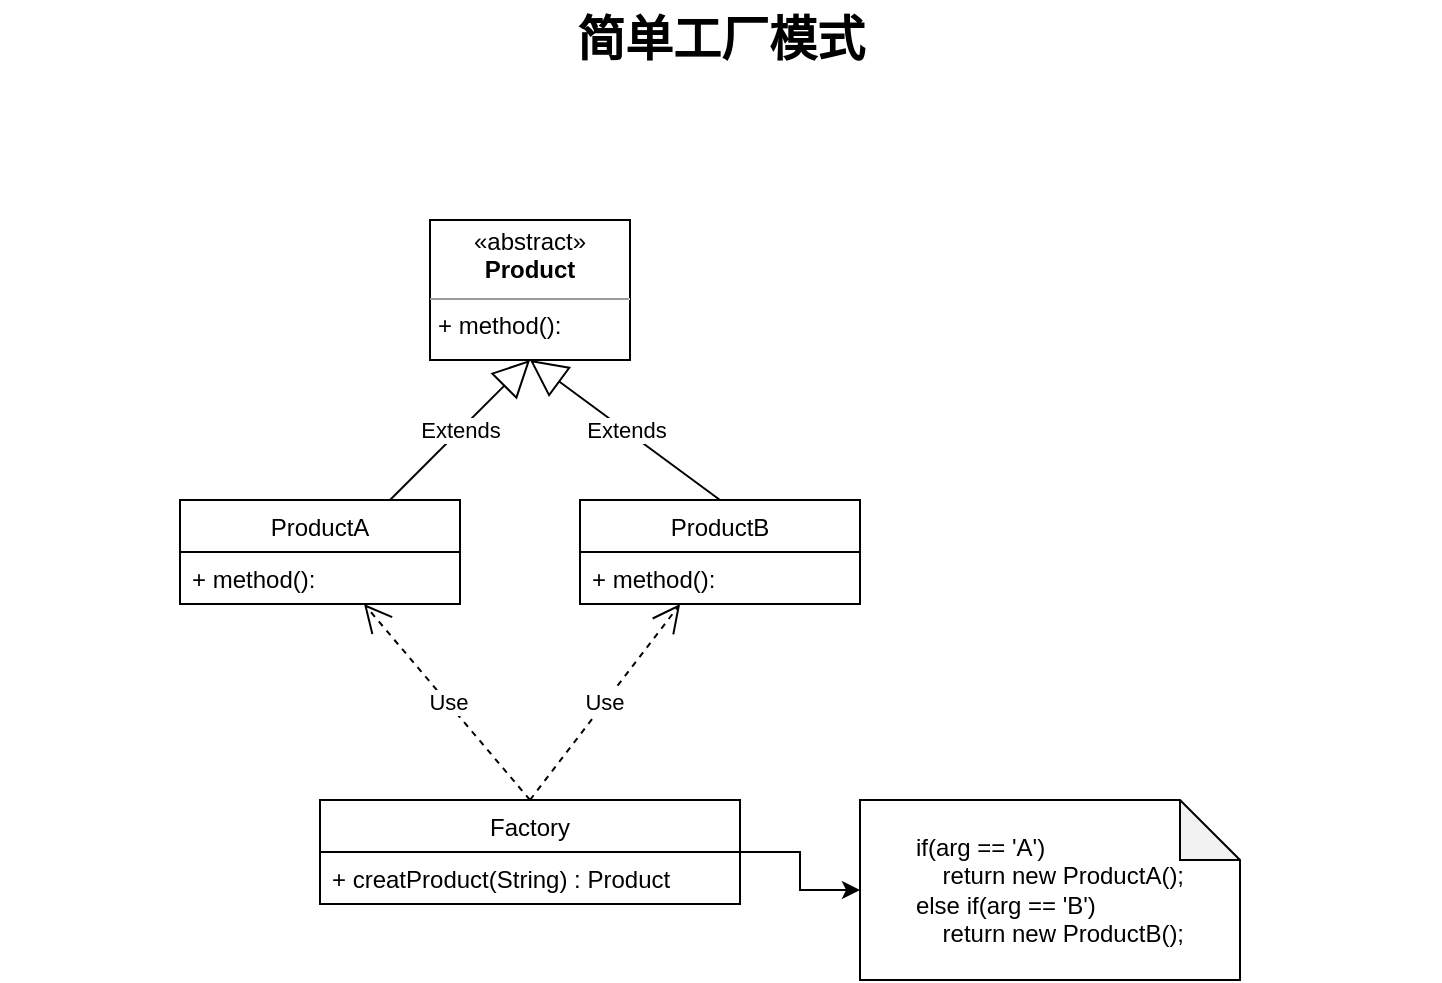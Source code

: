 <mxfile version="14.3.0" type="github">
  <diagram name="Page-1" id="929967ad-93f9-6ef4-fab6-5d389245f69c">
    <mxGraphModel dx="1564" dy="816" grid="1" gridSize="10" guides="1" tooltips="1" connect="1" arrows="1" fold="1" page="1" pageScale="1.5" pageWidth="583" pageHeight="827" background="none" math="0" shadow="0">
      <root>
        <mxCell id="0" style=";html=1;" />
        <mxCell id="1" style=";html=1;" parent="0" />
        <mxCell id="1672d66443f91eb5-23" value="简单工厂模式" style="text;strokeColor=none;fillColor=none;html=1;fontSize=24;fontStyle=1;verticalAlign=middle;align=center;" parent="1" vertex="1">
          <mxGeometry x="82" y="40" width="720" height="40" as="geometry" />
        </mxCell>
        <mxCell id="KMIrgqlSHhkhf6K1Kq1s-23" style="edgeStyle=orthogonalEdgeStyle;rounded=0;orthogonalLoop=1;jettySize=auto;html=1;entryX=0;entryY=0.5;entryDx=0;entryDy=0;entryPerimeter=0;" parent="1" source="KMIrgqlSHhkhf6K1Kq1s-1" target="KMIrgqlSHhkhf6K1Kq1s-13" edge="1">
          <mxGeometry relative="1" as="geometry" />
        </mxCell>
        <mxCell id="KMIrgqlSHhkhf6K1Kq1s-1" value="Factory" style="swimlane;fontStyle=0;childLayout=stackLayout;horizontal=1;startSize=26;fillColor=none;horizontalStack=0;resizeParent=1;resizeParentMax=0;resizeLast=0;collapsible=1;marginBottom=0;" parent="1" vertex="1">
          <mxGeometry x="242" y="440" width="210" height="52" as="geometry">
            <mxRectangle x="450" y="300" width="70" height="26" as="alternateBounds" />
          </mxGeometry>
        </mxCell>
        <mxCell id="KMIrgqlSHhkhf6K1Kq1s-2" value="+ creatProduct(String) : Product " style="text;strokeColor=none;fillColor=none;align=left;verticalAlign=top;spacingLeft=4;spacingRight=4;overflow=hidden;rotatable=0;points=[[0,0.5],[1,0.5]];portConstraint=eastwest;" parent="KMIrgqlSHhkhf6K1Kq1s-1" vertex="1">
          <mxGeometry y="26" width="210" height="26" as="geometry" />
        </mxCell>
        <mxCell id="KMIrgqlSHhkhf6K1Kq1s-6" value="&lt;p style=&quot;margin: 0px ; margin-top: 4px ; text-align: center&quot;&gt;«abstract»&lt;br&gt;&lt;b&gt;Product&lt;/b&gt;&lt;/p&gt;&lt;hr size=&quot;1&quot;&gt;&lt;p style=&quot;margin: 0px ; margin-left: 4px&quot;&gt;+ method():&amp;nbsp;&lt;/p&gt;" style="verticalAlign=top;align=left;overflow=fill;fontSize=12;fontFamily=Helvetica;html=1;" parent="1" vertex="1">
          <mxGeometry x="297" y="150" width="100" height="70" as="geometry" />
        </mxCell>
        <mxCell id="KMIrgqlSHhkhf6K1Kq1s-7" value="ProductA" style="swimlane;fontStyle=0;childLayout=stackLayout;horizontal=1;startSize=26;fillColor=none;horizontalStack=0;resizeParent=1;resizeParentMax=0;resizeLast=0;collapsible=1;marginBottom=0;" parent="1" vertex="1">
          <mxGeometry x="172" y="290" width="140" height="52" as="geometry" />
        </mxCell>
        <mxCell id="KMIrgqlSHhkhf6K1Kq1s-8" value="+ method():" style="text;strokeColor=none;fillColor=none;align=left;verticalAlign=top;spacingLeft=4;spacingRight=4;overflow=hidden;rotatable=0;points=[[0,0.5],[1,0.5]];portConstraint=eastwest;" parent="KMIrgqlSHhkhf6K1Kq1s-7" vertex="1">
          <mxGeometry y="26" width="140" height="26" as="geometry" />
        </mxCell>
        <mxCell id="KMIrgqlSHhkhf6K1Kq1s-11" value="ProductB" style="swimlane;fontStyle=0;childLayout=stackLayout;horizontal=1;startSize=26;fillColor=none;horizontalStack=0;resizeParent=1;resizeParentMax=0;resizeLast=0;collapsible=1;marginBottom=0;" parent="1" vertex="1">
          <mxGeometry x="372" y="290" width="140" height="52" as="geometry" />
        </mxCell>
        <mxCell id="KMIrgqlSHhkhf6K1Kq1s-12" value="+ method():" style="text;strokeColor=none;fillColor=none;align=left;verticalAlign=top;spacingLeft=4;spacingRight=4;overflow=hidden;rotatable=0;points=[[0,0.5],[1,0.5]];portConstraint=eastwest;" parent="KMIrgqlSHhkhf6K1Kq1s-11" vertex="1">
          <mxGeometry y="26" width="140" height="26" as="geometry" />
        </mxCell>
        <mxCell id="KMIrgqlSHhkhf6K1Kq1s-13" value="&lt;div style=&quot;text-align: left&quot;&gt;&lt;span&gt;if(arg == &#39;A&#39;)&lt;/span&gt;&lt;/div&gt;&lt;div style=&quot;text-align: left&quot;&gt;&lt;span&gt;&amp;nbsp; &amp;nbsp; return new ProductA();&lt;/span&gt;&lt;/div&gt;&lt;div style=&quot;text-align: left&quot;&gt;&lt;div&gt;else if(arg == &#39;B&#39;)&lt;/div&gt;&lt;div&gt;&amp;nbsp; &amp;nbsp; return new ProductB();&lt;/div&gt;&lt;/div&gt;" style="shape=note;whiteSpace=wrap;html=1;backgroundOutline=1;darkOpacity=0.05;" parent="1" vertex="1">
          <mxGeometry x="512" y="440" width="190" height="90" as="geometry" />
        </mxCell>
        <mxCell id="KMIrgqlSHhkhf6K1Kq1s-15" value="Extends" style="endArrow=block;endSize=16;endFill=0;html=1;entryX=0.5;entryY=1;entryDx=0;entryDy=0;exitX=0.75;exitY=0;exitDx=0;exitDy=0;" parent="1" source="KMIrgqlSHhkhf6K1Kq1s-7" target="KMIrgqlSHhkhf6K1Kq1s-6" edge="1">
          <mxGeometry width="160" relative="1" as="geometry">
            <mxPoint x="212" y="240" as="sourcePoint" />
            <mxPoint x="372" y="240" as="targetPoint" />
          </mxGeometry>
        </mxCell>
        <mxCell id="KMIrgqlSHhkhf6K1Kq1s-16" value="Extends" style="endArrow=block;endSize=16;endFill=0;html=1;entryX=0.5;entryY=1;entryDx=0;entryDy=0;exitX=0.5;exitY=0;exitDx=0;exitDy=0;" parent="1" source="KMIrgqlSHhkhf6K1Kq1s-11" target="KMIrgqlSHhkhf6K1Kq1s-6" edge="1">
          <mxGeometry width="160" relative="1" as="geometry">
            <mxPoint x="252" y="270" as="sourcePoint" />
            <mxPoint x="362" y="230" as="targetPoint" />
          </mxGeometry>
        </mxCell>
        <mxCell id="KMIrgqlSHhkhf6K1Kq1s-18" value="Use" style="endArrow=open;endSize=12;dashed=1;html=1;exitX=0.5;exitY=0;exitDx=0;exitDy=0;" parent="1" source="KMIrgqlSHhkhf6K1Kq1s-1" target="KMIrgqlSHhkhf6K1Kq1s-11" edge="1">
          <mxGeometry width="160" relative="1" as="geometry">
            <mxPoint x="292" y="350" as="sourcePoint" />
            <mxPoint x="462" y="380" as="targetPoint" />
          </mxGeometry>
        </mxCell>
        <mxCell id="KMIrgqlSHhkhf6K1Kq1s-19" value="Use" style="endArrow=open;endSize=12;dashed=1;html=1;exitX=0.5;exitY=0;exitDx=0;exitDy=0;" parent="1" source="KMIrgqlSHhkhf6K1Kq1s-1" target="KMIrgqlSHhkhf6K1Kq1s-7" edge="1">
          <mxGeometry width="160" relative="1" as="geometry">
            <mxPoint x="362" y="460" as="sourcePoint" />
            <mxPoint x="450.6" y="351.662" as="targetPoint" />
          </mxGeometry>
        </mxCell>
      </root>
    </mxGraphModel>
  </diagram>
</mxfile>
